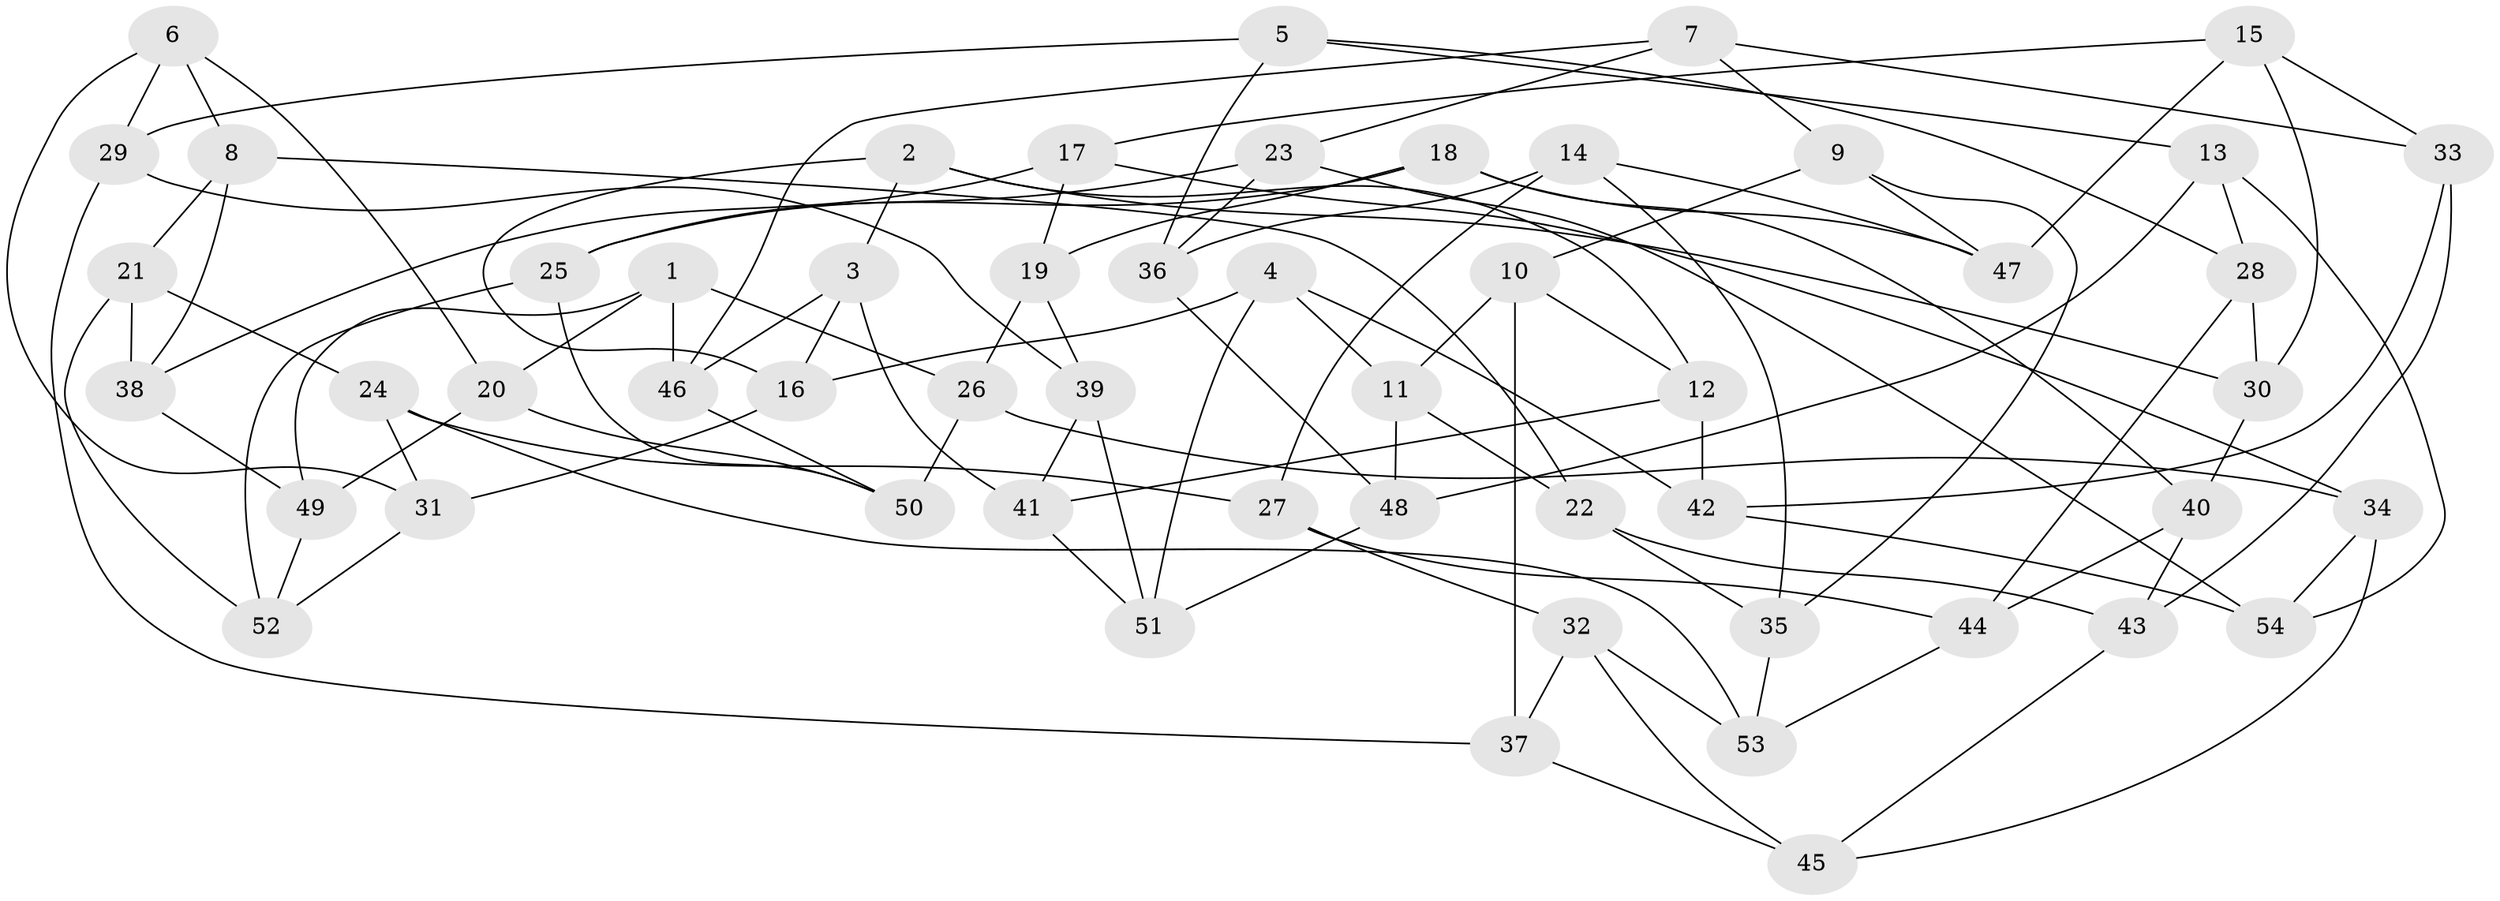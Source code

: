 // Generated by graph-tools (version 1.1) at 2025/03/03/09/25 03:03:03]
// undirected, 54 vertices, 108 edges
graph export_dot {
graph [start="1"]
  node [color=gray90,style=filled];
  1;
  2;
  3;
  4;
  5;
  6;
  7;
  8;
  9;
  10;
  11;
  12;
  13;
  14;
  15;
  16;
  17;
  18;
  19;
  20;
  21;
  22;
  23;
  24;
  25;
  26;
  27;
  28;
  29;
  30;
  31;
  32;
  33;
  34;
  35;
  36;
  37;
  38;
  39;
  40;
  41;
  42;
  43;
  44;
  45;
  46;
  47;
  48;
  49;
  50;
  51;
  52;
  53;
  54;
  1 -- 49;
  1 -- 26;
  1 -- 20;
  1 -- 46;
  2 -- 16;
  2 -- 3;
  2 -- 12;
  2 -- 30;
  3 -- 46;
  3 -- 41;
  3 -- 16;
  4 -- 11;
  4 -- 42;
  4 -- 51;
  4 -- 16;
  5 -- 36;
  5 -- 29;
  5 -- 28;
  5 -- 13;
  6 -- 20;
  6 -- 31;
  6 -- 8;
  6 -- 29;
  7 -- 46;
  7 -- 9;
  7 -- 33;
  7 -- 23;
  8 -- 38;
  8 -- 22;
  8 -- 21;
  9 -- 10;
  9 -- 47;
  9 -- 35;
  10 -- 11;
  10 -- 12;
  10 -- 37;
  11 -- 22;
  11 -- 48;
  12 -- 41;
  12 -- 42;
  13 -- 54;
  13 -- 48;
  13 -- 28;
  14 -- 47;
  14 -- 35;
  14 -- 27;
  14 -- 36;
  15 -- 33;
  15 -- 17;
  15 -- 30;
  15 -- 47;
  16 -- 31;
  17 -- 19;
  17 -- 34;
  17 -- 38;
  18 -- 40;
  18 -- 25;
  18 -- 47;
  18 -- 19;
  19 -- 26;
  19 -- 39;
  20 -- 49;
  20 -- 50;
  21 -- 24;
  21 -- 38;
  21 -- 52;
  22 -- 43;
  22 -- 35;
  23 -- 54;
  23 -- 25;
  23 -- 36;
  24 -- 27;
  24 -- 53;
  24 -- 31;
  25 -- 52;
  25 -- 50;
  26 -- 50;
  26 -- 34;
  27 -- 32;
  27 -- 44;
  28 -- 30;
  28 -- 44;
  29 -- 37;
  29 -- 39;
  30 -- 40;
  31 -- 52;
  32 -- 37;
  32 -- 53;
  32 -- 45;
  33 -- 43;
  33 -- 42;
  34 -- 54;
  34 -- 45;
  35 -- 53;
  36 -- 48;
  37 -- 45;
  38 -- 49;
  39 -- 41;
  39 -- 51;
  40 -- 43;
  40 -- 44;
  41 -- 51;
  42 -- 54;
  43 -- 45;
  44 -- 53;
  46 -- 50;
  48 -- 51;
  49 -- 52;
}
